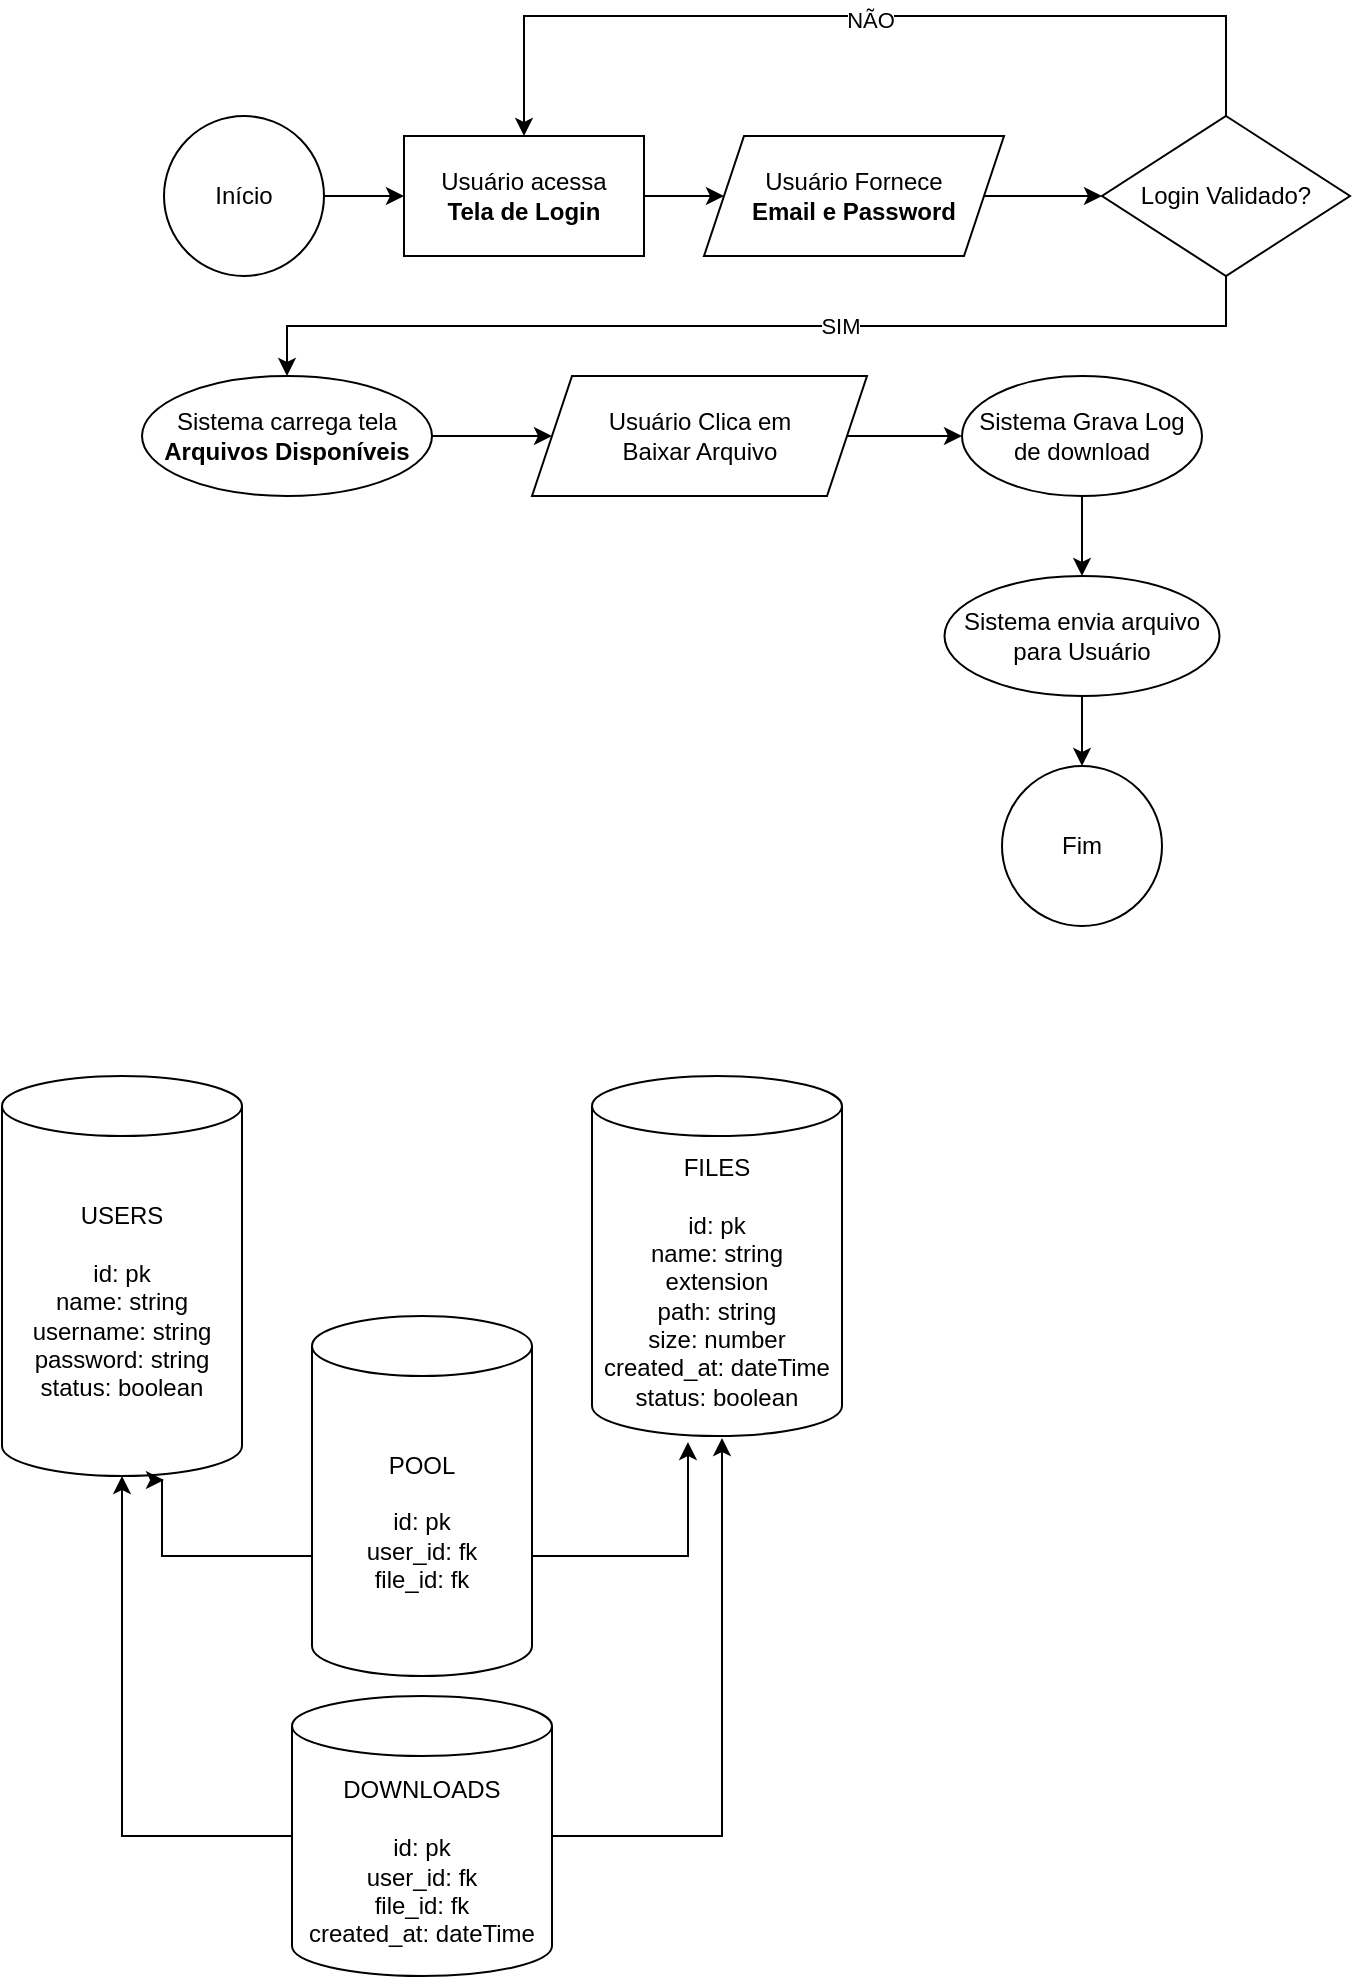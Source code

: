 <mxfile version="18.1.1" type="github">
  <diagram id="7wImWvy8_txZY_yKZ1tb" name="Page-1">
    <mxGraphModel dx="1422" dy="754" grid="1" gridSize="10" guides="1" tooltips="1" connect="1" arrows="1" fold="1" page="1" pageScale="1" pageWidth="827" pageHeight="1169" math="0" shadow="0">
      <root>
        <mxCell id="0" />
        <mxCell id="1" parent="0" />
        <mxCell id="kinOWrcmF68DsSauvEnQ-2" value="&lt;span style=&quot;&quot;&gt;FILES&lt;br&gt;&lt;br&gt;id: pk&lt;/span&gt;&lt;br style=&quot;&quot;&gt;&lt;span style=&quot;&quot;&gt;name: string&lt;br&gt;&lt;/span&gt;extension&lt;br style=&quot;&quot;&gt;&lt;span style=&quot;&quot;&gt;path: string&lt;br&gt;&lt;/span&gt;size: number&lt;br&gt;created_at: dateTime&lt;br style=&quot;&quot;&gt;&lt;span style=&quot;&quot;&gt;status: boolean&lt;/span&gt;" style="shape=cylinder3;whiteSpace=wrap;html=1;boundedLbl=1;backgroundOutline=1;size=15;" parent="1" vertex="1">
          <mxGeometry x="325" y="620" width="125" height="180" as="geometry" />
        </mxCell>
        <mxCell id="kinOWrcmF68DsSauvEnQ-5" value="" style="edgeStyle=orthogonalEdgeStyle;rounded=0;orthogonalLoop=1;jettySize=auto;html=1;" parent="1" source="kinOWrcmF68DsSauvEnQ-3" target="kinOWrcmF68DsSauvEnQ-4" edge="1">
          <mxGeometry relative="1" as="geometry" />
        </mxCell>
        <mxCell id="kinOWrcmF68DsSauvEnQ-3" value="Início" style="ellipse;whiteSpace=wrap;html=1;aspect=fixed;" parent="1" vertex="1">
          <mxGeometry x="111" y="140" width="80" height="80" as="geometry" />
        </mxCell>
        <mxCell id="kinOWrcmF68DsSauvEnQ-9" value="" style="edgeStyle=orthogonalEdgeStyle;rounded=0;orthogonalLoop=1;jettySize=auto;html=1;" parent="1" source="kinOWrcmF68DsSauvEnQ-4" target="kinOWrcmF68DsSauvEnQ-8" edge="1">
          <mxGeometry relative="1" as="geometry" />
        </mxCell>
        <mxCell id="kinOWrcmF68DsSauvEnQ-4" value="Usuário acessa &lt;br&gt;&lt;b&gt;Tela de Login&lt;/b&gt;" style="whiteSpace=wrap;html=1;" parent="1" vertex="1">
          <mxGeometry x="231" y="150" width="120" height="60" as="geometry" />
        </mxCell>
        <mxCell id="kinOWrcmF68DsSauvEnQ-19" value="" style="edgeStyle=orthogonalEdgeStyle;rounded=0;orthogonalLoop=1;jettySize=auto;html=1;" parent="1" source="kinOWrcmF68DsSauvEnQ-8" target="kinOWrcmF68DsSauvEnQ-18" edge="1">
          <mxGeometry relative="1" as="geometry" />
        </mxCell>
        <mxCell id="kinOWrcmF68DsSauvEnQ-8" value="Usuário Fornece &lt;br&gt;&lt;b&gt;Email e Password&lt;/b&gt;" style="shape=parallelogram;perimeter=parallelogramPerimeter;whiteSpace=wrap;html=1;fixedSize=1;" parent="1" vertex="1">
          <mxGeometry x="381" y="150" width="150" height="60" as="geometry" />
        </mxCell>
        <mxCell id="kinOWrcmF68DsSauvEnQ-13" value="" style="edgeStyle=orthogonalEdgeStyle;rounded=0;orthogonalLoop=1;jettySize=auto;html=1;" parent="1" source="kinOWrcmF68DsSauvEnQ-10" target="kinOWrcmF68DsSauvEnQ-12" edge="1">
          <mxGeometry relative="1" as="geometry" />
        </mxCell>
        <mxCell id="kinOWrcmF68DsSauvEnQ-10" value="Sistema carrega tela&lt;br&gt;&lt;b&gt;Arquivos Disponíveis&lt;/b&gt;" style="ellipse;whiteSpace=wrap;html=1;" parent="1" vertex="1">
          <mxGeometry x="100" y="270" width="145" height="60" as="geometry" />
        </mxCell>
        <mxCell id="kinOWrcmF68DsSauvEnQ-15" value="" style="edgeStyle=orthogonalEdgeStyle;rounded=0;orthogonalLoop=1;jettySize=auto;html=1;" parent="1" source="kinOWrcmF68DsSauvEnQ-12" target="kinOWrcmF68DsSauvEnQ-14" edge="1">
          <mxGeometry relative="1" as="geometry" />
        </mxCell>
        <mxCell id="kinOWrcmF68DsSauvEnQ-12" value="Usuário Clica em &lt;br&gt;Baixar Arquivo" style="shape=parallelogram;perimeter=parallelogramPerimeter;whiteSpace=wrap;html=1;fixedSize=1;" parent="1" vertex="1">
          <mxGeometry x="295" y="270" width="167.5" height="60" as="geometry" />
        </mxCell>
        <mxCell id="kinOWrcmF68DsSauvEnQ-17" value="" style="edgeStyle=orthogonalEdgeStyle;rounded=0;orthogonalLoop=1;jettySize=auto;html=1;" parent="1" source="kinOWrcmF68DsSauvEnQ-14" target="kinOWrcmF68DsSauvEnQ-16" edge="1">
          <mxGeometry relative="1" as="geometry" />
        </mxCell>
        <mxCell id="kinOWrcmF68DsSauvEnQ-14" value="Sistema Grava Log de download" style="ellipse;whiteSpace=wrap;html=1;" parent="1" vertex="1">
          <mxGeometry x="510" y="270" width="120" height="60" as="geometry" />
        </mxCell>
        <mxCell id="kinOWrcmF68DsSauvEnQ-24" style="edgeStyle=orthogonalEdgeStyle;rounded=0;orthogonalLoop=1;jettySize=auto;html=1;exitX=0.5;exitY=1;exitDx=0;exitDy=0;" parent="1" source="kinOWrcmF68DsSauvEnQ-16" target="kinOWrcmF68DsSauvEnQ-25" edge="1">
          <mxGeometry relative="1" as="geometry">
            <mxPoint x="570" y="500" as="targetPoint" />
          </mxGeometry>
        </mxCell>
        <mxCell id="kinOWrcmF68DsSauvEnQ-16" value="Sistema envia arquivo para Usuário" style="ellipse;whiteSpace=wrap;html=1;" parent="1" vertex="1">
          <mxGeometry x="501.25" y="370" width="137.5" height="60" as="geometry" />
        </mxCell>
        <mxCell id="kinOWrcmF68DsSauvEnQ-22" style="edgeStyle=orthogonalEdgeStyle;rounded=0;orthogonalLoop=1;jettySize=auto;html=1;exitX=0.5;exitY=1;exitDx=0;exitDy=0;" parent="1" source="kinOWrcmF68DsSauvEnQ-18" target="kinOWrcmF68DsSauvEnQ-10" edge="1">
          <mxGeometry relative="1" as="geometry" />
        </mxCell>
        <mxCell id="kinOWrcmF68DsSauvEnQ-23" value="SIM" style="edgeLabel;html=1;align=center;verticalAlign=middle;resizable=0;points=[];" parent="kinOWrcmF68DsSauvEnQ-22" vertex="1" connectable="0">
          <mxGeometry x="-0.16" relative="1" as="geometry">
            <mxPoint as="offset" />
          </mxGeometry>
        </mxCell>
        <mxCell id="kinOWrcmF68DsSauvEnQ-26" style="edgeStyle=orthogonalEdgeStyle;rounded=0;orthogonalLoop=1;jettySize=auto;html=1;exitX=0.5;exitY=0;exitDx=0;exitDy=0;entryX=0.5;entryY=0;entryDx=0;entryDy=0;" parent="1" source="kinOWrcmF68DsSauvEnQ-18" target="kinOWrcmF68DsSauvEnQ-4" edge="1">
          <mxGeometry relative="1" as="geometry">
            <Array as="points">
              <mxPoint x="642" y="90" />
              <mxPoint x="291" y="90" />
            </Array>
          </mxGeometry>
        </mxCell>
        <mxCell id="kinOWrcmF68DsSauvEnQ-27" value="NÃO" style="edgeLabel;html=1;align=center;verticalAlign=middle;resizable=0;points=[];" parent="kinOWrcmF68DsSauvEnQ-26" vertex="1" connectable="0">
          <mxGeometry x="-0.189" y="2" relative="1" as="geometry">
            <mxPoint x="-41" as="offset" />
          </mxGeometry>
        </mxCell>
        <mxCell id="kinOWrcmF68DsSauvEnQ-18" value="Login Validado?" style="rhombus;whiteSpace=wrap;html=1;" parent="1" vertex="1">
          <mxGeometry x="580" y="140" width="124" height="80" as="geometry" />
        </mxCell>
        <mxCell id="kinOWrcmF68DsSauvEnQ-25" value="Fim" style="ellipse;whiteSpace=wrap;html=1;aspect=fixed;" parent="1" vertex="1">
          <mxGeometry x="530" y="465" width="80" height="80" as="geometry" />
        </mxCell>
        <mxCell id="kinOWrcmF68DsSauvEnQ-29" value="USERS&lt;br&gt;&lt;br&gt;id: pk&lt;br&gt;name: string&lt;br&gt;username: string&lt;br&gt;password: string&lt;br&gt;status: boolean" style="shape=cylinder3;whiteSpace=wrap;html=1;boundedLbl=1;backgroundOutline=1;size=15;" parent="1" vertex="1">
          <mxGeometry x="30" y="620" width="120" height="200" as="geometry" />
        </mxCell>
        <mxCell id="fhGjHgwEicPjv-3-HmBG-8" style="edgeStyle=orthogonalEdgeStyle;rounded=0;orthogonalLoop=1;jettySize=auto;html=1;entryX=0.5;entryY=1;entryDx=0;entryDy=0;entryPerimeter=0;" edge="1" parent="1" source="fhGjHgwEicPjv-3-HmBG-1" target="kinOWrcmF68DsSauvEnQ-29">
          <mxGeometry relative="1" as="geometry" />
        </mxCell>
        <mxCell id="fhGjHgwEicPjv-3-HmBG-9" style="edgeStyle=orthogonalEdgeStyle;rounded=0;orthogonalLoop=1;jettySize=auto;html=1;exitX=1;exitY=0.5;exitDx=0;exitDy=0;exitPerimeter=0;" edge="1" parent="1" source="fhGjHgwEicPjv-3-HmBG-1">
          <mxGeometry relative="1" as="geometry">
            <mxPoint x="390" y="801" as="targetPoint" />
            <Array as="points">
              <mxPoint x="390" y="1000" />
            </Array>
          </mxGeometry>
        </mxCell>
        <mxCell id="fhGjHgwEicPjv-3-HmBG-1" value="&lt;span style=&quot;&quot;&gt;DOWNLOADS&lt;br&gt;&lt;br&gt;id: pk&lt;br&gt;&lt;/span&gt;&lt;span style=&quot;&quot;&gt;user_id: fk&lt;/span&gt;&lt;br style=&quot;&quot;&gt;&lt;span style=&quot;&quot;&gt;file_id: fk&lt;br&gt;created_at: dateTime&lt;br&gt;&lt;/span&gt;" style="shape=cylinder3;whiteSpace=wrap;html=1;boundedLbl=1;backgroundOutline=1;size=15;" vertex="1" parent="1">
          <mxGeometry x="175" y="930" width="130" height="140" as="geometry" />
        </mxCell>
        <mxCell id="fhGjHgwEicPjv-3-HmBG-6" style="edgeStyle=orthogonalEdgeStyle;rounded=0;orthogonalLoop=1;jettySize=auto;html=1;entryX=0.675;entryY=1.01;entryDx=0;entryDy=0;entryPerimeter=0;" edge="1" parent="1" source="fhGjHgwEicPjv-3-HmBG-3" target="kinOWrcmF68DsSauvEnQ-29">
          <mxGeometry relative="1" as="geometry">
            <Array as="points">
              <mxPoint x="110" y="860" />
            </Array>
          </mxGeometry>
        </mxCell>
        <mxCell id="fhGjHgwEicPjv-3-HmBG-7" style="edgeStyle=orthogonalEdgeStyle;rounded=0;orthogonalLoop=1;jettySize=auto;html=1;entryX=0.384;entryY=1.017;entryDx=0;entryDy=0;entryPerimeter=0;" edge="1" parent="1" source="fhGjHgwEicPjv-3-HmBG-3" target="kinOWrcmF68DsSauvEnQ-2">
          <mxGeometry relative="1" as="geometry">
            <Array as="points">
              <mxPoint x="373" y="860" />
            </Array>
          </mxGeometry>
        </mxCell>
        <mxCell id="fhGjHgwEicPjv-3-HmBG-3" value="&lt;span style=&quot;&quot;&gt;POOL&lt;br&gt;&lt;br&gt;id: pk&lt;/span&gt;&lt;br style=&quot;&quot;&gt;user_id: fk&lt;br&gt;file_id: fk" style="shape=cylinder3;whiteSpace=wrap;html=1;boundedLbl=1;backgroundOutline=1;size=15;" vertex="1" parent="1">
          <mxGeometry x="185" y="740" width="110" height="180" as="geometry" />
        </mxCell>
      </root>
    </mxGraphModel>
  </diagram>
</mxfile>
